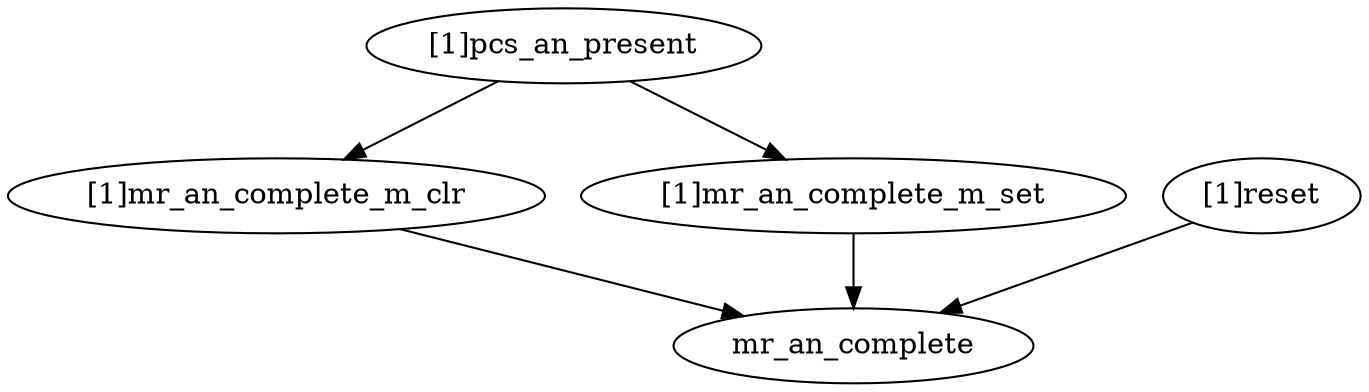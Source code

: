 strict digraph "" {
	"[1]pcs_an_present"	 [complexity=2,
		importance=0.112047345734,
		rank=0.0560236728672];
	"[1]mr_an_complete_m_clr"	 [complexity=1,
		importance=0.031001838107,
		rank=0.031001838107];
	"[1]pcs_an_present" -> "[1]mr_an_complete_m_clr";
	"[1]mr_an_complete_m_set"	 [complexity=1,
		importance=0.050731085991,
		rank=0.050731085991];
	"[1]pcs_an_present" -> "[1]mr_an_complete_m_set";
	"[1]reset"	 [complexity=1,
		importance=0.070460333875,
		rank=0.070460333875];
	mr_an_complete	 [complexity=0,
		importance=0.0203078861578,
		rank=0.0];
	"[1]reset" -> mr_an_complete;
	"[1]mr_an_complete_m_clr" -> mr_an_complete;
	"[1]mr_an_complete_m_set" -> mr_an_complete;
}
